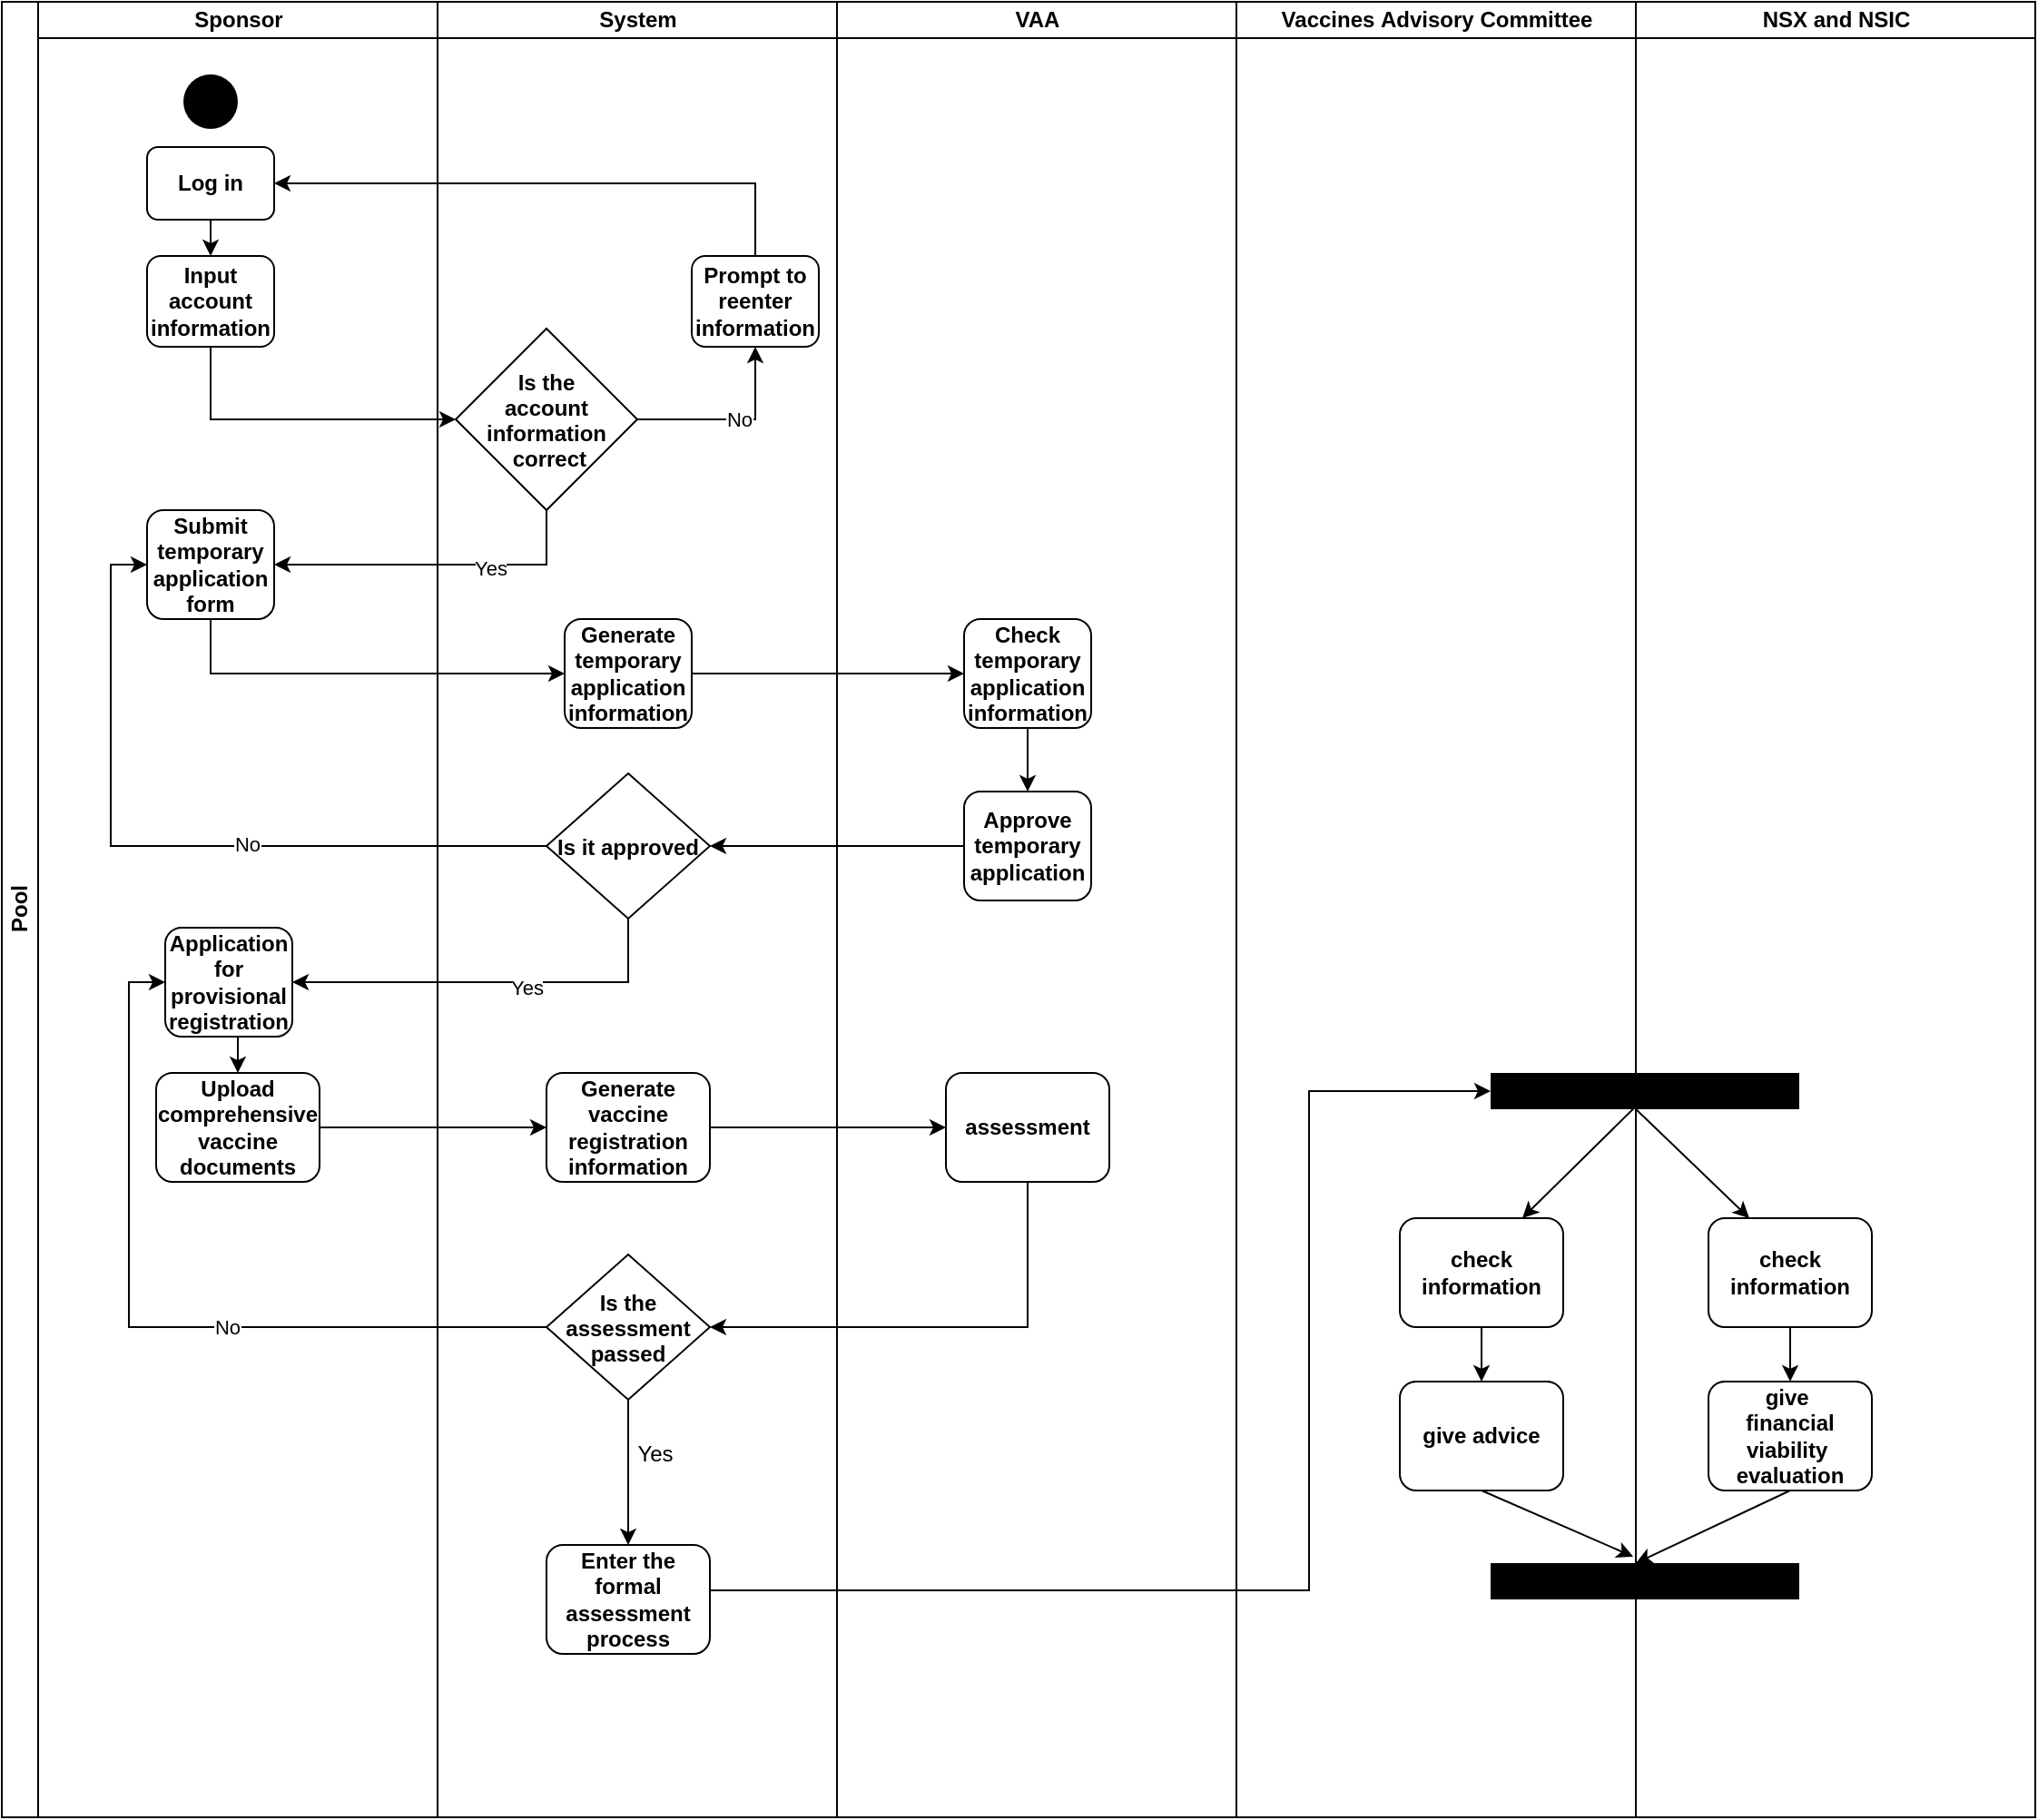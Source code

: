 <mxfile version="14.7.0" type="github">
  <diagram id="prtHgNgQTEPvFCAcTncT" name="Page-1">
    <mxGraphModel dx="2214" dy="1239" grid="1" gridSize="10" guides="1" tooltips="1" connect="1" arrows="1" fold="1" page="1" pageScale="1" pageWidth="827" pageHeight="1169" math="0" shadow="0">
      <root>
        <mxCell id="0" />
        <mxCell id="1" parent="0" />
        <mxCell id="0cfOJmIWYBaw7dlhaxRY-5" value="Pool" style="swimlane;html=1;childLayout=stackLayout;resizeParent=1;resizeParentMax=0;startSize=20;horizontal=0;horizontalStack=1;" vertex="1" parent="1">
          <mxGeometry x="20" y="80" width="680" height="1000" as="geometry" />
        </mxCell>
        <mxCell id="0cfOJmIWYBaw7dlhaxRY-6" value="Sponsor" style="swimlane;html=1;startSize=20;" vertex="1" parent="0cfOJmIWYBaw7dlhaxRY-5">
          <mxGeometry x="20" width="220" height="1000" as="geometry" />
        </mxCell>
        <mxCell id="0cfOJmIWYBaw7dlhaxRY-11" value="" style="ellipse;fillColor=#000000;strokeColor=none;" vertex="1" parent="0cfOJmIWYBaw7dlhaxRY-6">
          <mxGeometry x="80" y="40" width="30" height="30" as="geometry" />
        </mxCell>
        <mxCell id="0cfOJmIWYBaw7dlhaxRY-15" style="edgeStyle=orthogonalEdgeStyle;rounded=0;orthogonalLoop=1;jettySize=auto;html=1;exitX=0.5;exitY=1;exitDx=0;exitDy=0;entryX=0.5;entryY=0;entryDx=0;entryDy=0;" edge="1" parent="0cfOJmIWYBaw7dlhaxRY-6" source="0cfOJmIWYBaw7dlhaxRY-12" target="0cfOJmIWYBaw7dlhaxRY-13">
          <mxGeometry relative="1" as="geometry" />
        </mxCell>
        <mxCell id="0cfOJmIWYBaw7dlhaxRY-12" value="&lt;b&gt;Log in&lt;/b&gt;" style="rounded=1;whiteSpace=wrap;html=1;" vertex="1" parent="0cfOJmIWYBaw7dlhaxRY-6">
          <mxGeometry x="60" y="80" width="70" height="40" as="geometry" />
        </mxCell>
        <mxCell id="0cfOJmIWYBaw7dlhaxRY-13" value="Input account information" style="rounded=1;whiteSpace=wrap;html=1;fontStyle=1" vertex="1" parent="0cfOJmIWYBaw7dlhaxRY-6">
          <mxGeometry x="60" y="140" width="70" height="50" as="geometry" />
        </mxCell>
        <mxCell id="0cfOJmIWYBaw7dlhaxRY-25" value="Submit temporary application form" style="rounded=1;whiteSpace=wrap;html=1;fontStyle=1" vertex="1" parent="0cfOJmIWYBaw7dlhaxRY-6">
          <mxGeometry x="60" y="280" width="70" height="60" as="geometry" />
        </mxCell>
        <mxCell id="0cfOJmIWYBaw7dlhaxRY-44" style="edgeStyle=orthogonalEdgeStyle;rounded=0;orthogonalLoop=1;jettySize=auto;html=1;exitX=0.5;exitY=1;exitDx=0;exitDy=0;entryX=0.5;entryY=0;entryDx=0;entryDy=0;" edge="1" parent="0cfOJmIWYBaw7dlhaxRY-6" source="0cfOJmIWYBaw7dlhaxRY-38" target="0cfOJmIWYBaw7dlhaxRY-41">
          <mxGeometry relative="1" as="geometry" />
        </mxCell>
        <mxCell id="0cfOJmIWYBaw7dlhaxRY-38" value="Application for provisional registration" style="rounded=1;whiteSpace=wrap;html=1;fontStyle=1" vertex="1" parent="0cfOJmIWYBaw7dlhaxRY-6">
          <mxGeometry x="70" y="510" width="70" height="60" as="geometry" />
        </mxCell>
        <mxCell id="0cfOJmIWYBaw7dlhaxRY-41" value="Upload comprehensive vaccine documents" style="rounded=1;whiteSpace=wrap;html=1;fontStyle=1" vertex="1" parent="0cfOJmIWYBaw7dlhaxRY-6">
          <mxGeometry x="65" y="590" width="90" height="60" as="geometry" />
        </mxCell>
        <mxCell id="0cfOJmIWYBaw7dlhaxRY-7" value="System" style="swimlane;html=1;startSize=20;" vertex="1" parent="0cfOJmIWYBaw7dlhaxRY-5">
          <mxGeometry x="240" width="220" height="1000" as="geometry" />
        </mxCell>
        <mxCell id="0cfOJmIWYBaw7dlhaxRY-22" style="edgeStyle=orthogonalEdgeStyle;rounded=0;orthogonalLoop=1;jettySize=auto;html=1;exitX=1;exitY=0.5;exitDx=0;exitDy=0;entryX=0.5;entryY=1;entryDx=0;entryDy=0;" edge="1" parent="0cfOJmIWYBaw7dlhaxRY-7" source="0cfOJmIWYBaw7dlhaxRY-16" target="0cfOJmIWYBaw7dlhaxRY-18">
          <mxGeometry relative="1" as="geometry" />
        </mxCell>
        <mxCell id="0cfOJmIWYBaw7dlhaxRY-23" value="No" style="edgeLabel;html=1;align=center;verticalAlign=middle;resizable=0;points=[];" vertex="1" connectable="0" parent="0cfOJmIWYBaw7dlhaxRY-22">
          <mxGeometry x="0.059" relative="1" as="geometry">
            <mxPoint as="offset" />
          </mxGeometry>
        </mxCell>
        <mxCell id="0cfOJmIWYBaw7dlhaxRY-16" value="Is the &#xa;account &#xa;information&#xa; correct" style="rhombus;fontStyle=1" vertex="1" parent="0cfOJmIWYBaw7dlhaxRY-7">
          <mxGeometry x="10" y="180" width="100" height="100" as="geometry" />
        </mxCell>
        <mxCell id="0cfOJmIWYBaw7dlhaxRY-18" value="Prompt to reenter information" style="rounded=1;whiteSpace=wrap;html=1;fontStyle=1" vertex="1" parent="0cfOJmIWYBaw7dlhaxRY-7">
          <mxGeometry x="140" y="140" width="70" height="50" as="geometry" />
        </mxCell>
        <mxCell id="0cfOJmIWYBaw7dlhaxRY-28" value="Generate temporary application information" style="rounded=1;whiteSpace=wrap;html=1;fontStyle=1" vertex="1" parent="0cfOJmIWYBaw7dlhaxRY-7">
          <mxGeometry x="70" y="340" width="70" height="60" as="geometry" />
        </mxCell>
        <mxCell id="0cfOJmIWYBaw7dlhaxRY-34" value="Is it approved" style="rhombus;fontStyle=1" vertex="1" parent="0cfOJmIWYBaw7dlhaxRY-7">
          <mxGeometry x="60" y="425" width="90" height="80" as="geometry" />
        </mxCell>
        <mxCell id="0cfOJmIWYBaw7dlhaxRY-42" value="Generate vaccine registration information" style="rounded=1;whiteSpace=wrap;html=1;fontStyle=1" vertex="1" parent="0cfOJmIWYBaw7dlhaxRY-7">
          <mxGeometry x="60" y="590" width="90" height="60" as="geometry" />
        </mxCell>
        <mxCell id="0cfOJmIWYBaw7dlhaxRY-56" style="edgeStyle=orthogonalEdgeStyle;rounded=0;orthogonalLoop=1;jettySize=auto;html=1;exitX=0.5;exitY=1;exitDx=0;exitDy=0;entryX=0.5;entryY=0;entryDx=0;entryDy=0;" edge="1" parent="0cfOJmIWYBaw7dlhaxRY-7" source="0cfOJmIWYBaw7dlhaxRY-47" target="0cfOJmIWYBaw7dlhaxRY-51">
          <mxGeometry relative="1" as="geometry">
            <Array as="points">
              <mxPoint x="105" y="800" />
              <mxPoint x="105" y="800" />
            </Array>
          </mxGeometry>
        </mxCell>
        <mxCell id="0cfOJmIWYBaw7dlhaxRY-47" value="Is the &#xa;assessment &#xa;passed" style="rhombus;fontStyle=1" vertex="1" parent="0cfOJmIWYBaw7dlhaxRY-7">
          <mxGeometry x="60" y="690" width="90" height="80" as="geometry" />
        </mxCell>
        <mxCell id="0cfOJmIWYBaw7dlhaxRY-51" value="Enter the formal assessment process" style="rounded=1;whiteSpace=wrap;html=1;fontStyle=1" vertex="1" parent="0cfOJmIWYBaw7dlhaxRY-7">
          <mxGeometry x="60" y="850" width="90" height="60" as="geometry" />
        </mxCell>
        <mxCell id="0cfOJmIWYBaw7dlhaxRY-17" style="edgeStyle=orthogonalEdgeStyle;rounded=0;orthogonalLoop=1;jettySize=auto;html=1;exitX=0.5;exitY=1;exitDx=0;exitDy=0;" edge="1" parent="0cfOJmIWYBaw7dlhaxRY-5" source="0cfOJmIWYBaw7dlhaxRY-13" target="0cfOJmIWYBaw7dlhaxRY-16">
          <mxGeometry relative="1" as="geometry" />
        </mxCell>
        <mxCell id="0cfOJmIWYBaw7dlhaxRY-24" style="edgeStyle=orthogonalEdgeStyle;rounded=0;orthogonalLoop=1;jettySize=auto;html=1;exitX=0.5;exitY=0;exitDx=0;exitDy=0;entryX=1;entryY=0.5;entryDx=0;entryDy=0;" edge="1" parent="0cfOJmIWYBaw7dlhaxRY-5" source="0cfOJmIWYBaw7dlhaxRY-18" target="0cfOJmIWYBaw7dlhaxRY-12">
          <mxGeometry relative="1" as="geometry" />
        </mxCell>
        <mxCell id="0cfOJmIWYBaw7dlhaxRY-26" style="edgeStyle=orthogonalEdgeStyle;rounded=0;orthogonalLoop=1;jettySize=auto;html=1;exitX=0.5;exitY=1;exitDx=0;exitDy=0;entryX=1;entryY=0.5;entryDx=0;entryDy=0;" edge="1" parent="0cfOJmIWYBaw7dlhaxRY-5" source="0cfOJmIWYBaw7dlhaxRY-16" target="0cfOJmIWYBaw7dlhaxRY-25">
          <mxGeometry relative="1" as="geometry" />
        </mxCell>
        <mxCell id="0cfOJmIWYBaw7dlhaxRY-27" value="Yes" style="edgeLabel;html=1;align=center;verticalAlign=middle;resizable=0;points=[];" vertex="1" connectable="0" parent="0cfOJmIWYBaw7dlhaxRY-26">
          <mxGeometry x="-0.318" y="2" relative="1" as="geometry">
            <mxPoint as="offset" />
          </mxGeometry>
        </mxCell>
        <mxCell id="0cfOJmIWYBaw7dlhaxRY-30" style="edgeStyle=orthogonalEdgeStyle;rounded=0;orthogonalLoop=1;jettySize=auto;html=1;exitX=0.5;exitY=1;exitDx=0;exitDy=0;entryX=0;entryY=0.5;entryDx=0;entryDy=0;" edge="1" parent="0cfOJmIWYBaw7dlhaxRY-5" source="0cfOJmIWYBaw7dlhaxRY-25" target="0cfOJmIWYBaw7dlhaxRY-28">
          <mxGeometry relative="1" as="geometry" />
        </mxCell>
        <mxCell id="0cfOJmIWYBaw7dlhaxRY-31" style="edgeStyle=orthogonalEdgeStyle;rounded=0;orthogonalLoop=1;jettySize=auto;html=1;exitX=1;exitY=0.5;exitDx=0;exitDy=0;entryX=0;entryY=0.5;entryDx=0;entryDy=0;" edge="1" parent="0cfOJmIWYBaw7dlhaxRY-5" source="0cfOJmIWYBaw7dlhaxRY-28" target="0cfOJmIWYBaw7dlhaxRY-29">
          <mxGeometry relative="1" as="geometry" />
        </mxCell>
        <mxCell id="0cfOJmIWYBaw7dlhaxRY-35" style="edgeStyle=orthogonalEdgeStyle;rounded=0;orthogonalLoop=1;jettySize=auto;html=1;exitX=0;exitY=0.5;exitDx=0;exitDy=0;entryX=1;entryY=0.5;entryDx=0;entryDy=0;" edge="1" parent="0cfOJmIWYBaw7dlhaxRY-5" source="0cfOJmIWYBaw7dlhaxRY-32" target="0cfOJmIWYBaw7dlhaxRY-34">
          <mxGeometry relative="1" as="geometry" />
        </mxCell>
        <mxCell id="0cfOJmIWYBaw7dlhaxRY-36" style="edgeStyle=orthogonalEdgeStyle;rounded=0;orthogonalLoop=1;jettySize=auto;html=1;exitX=0;exitY=0.5;exitDx=0;exitDy=0;entryX=0;entryY=0.5;entryDx=0;entryDy=0;" edge="1" parent="0cfOJmIWYBaw7dlhaxRY-5" source="0cfOJmIWYBaw7dlhaxRY-34" target="0cfOJmIWYBaw7dlhaxRY-25">
          <mxGeometry relative="1" as="geometry" />
        </mxCell>
        <mxCell id="0cfOJmIWYBaw7dlhaxRY-37" value="No" style="edgeLabel;html=1;align=center;verticalAlign=middle;resizable=0;points=[];" vertex="1" connectable="0" parent="0cfOJmIWYBaw7dlhaxRY-36">
          <mxGeometry x="-0.203" y="-1" relative="1" as="geometry">
            <mxPoint as="offset" />
          </mxGeometry>
        </mxCell>
        <mxCell id="0cfOJmIWYBaw7dlhaxRY-39" style="edgeStyle=orthogonalEdgeStyle;rounded=0;orthogonalLoop=1;jettySize=auto;html=1;exitX=0.5;exitY=1;exitDx=0;exitDy=0;entryX=1;entryY=0.5;entryDx=0;entryDy=0;" edge="1" parent="0cfOJmIWYBaw7dlhaxRY-5" source="0cfOJmIWYBaw7dlhaxRY-34" target="0cfOJmIWYBaw7dlhaxRY-38">
          <mxGeometry relative="1" as="geometry" />
        </mxCell>
        <mxCell id="0cfOJmIWYBaw7dlhaxRY-40" value="Yes" style="edgeLabel;html=1;align=center;verticalAlign=middle;resizable=0;points=[];" vertex="1" connectable="0" parent="0cfOJmIWYBaw7dlhaxRY-39">
          <mxGeometry x="-0.17" y="3" relative="1" as="geometry">
            <mxPoint as="offset" />
          </mxGeometry>
        </mxCell>
        <mxCell id="0cfOJmIWYBaw7dlhaxRY-8" value="VAA" style="swimlane;html=1;startSize=20;" vertex="1" parent="0cfOJmIWYBaw7dlhaxRY-5">
          <mxGeometry x="460" width="220" height="1000" as="geometry" />
        </mxCell>
        <mxCell id="0cfOJmIWYBaw7dlhaxRY-33" style="edgeStyle=orthogonalEdgeStyle;rounded=0;orthogonalLoop=1;jettySize=auto;html=1;exitX=0.5;exitY=1;exitDx=0;exitDy=0;entryX=0.5;entryY=0;entryDx=0;entryDy=0;" edge="1" parent="0cfOJmIWYBaw7dlhaxRY-8" source="0cfOJmIWYBaw7dlhaxRY-29" target="0cfOJmIWYBaw7dlhaxRY-32">
          <mxGeometry relative="1" as="geometry" />
        </mxCell>
        <mxCell id="0cfOJmIWYBaw7dlhaxRY-29" value="Check temporary application information" style="rounded=1;whiteSpace=wrap;html=1;fontStyle=1" vertex="1" parent="0cfOJmIWYBaw7dlhaxRY-8">
          <mxGeometry x="70" y="340" width="70" height="60" as="geometry" />
        </mxCell>
        <mxCell id="0cfOJmIWYBaw7dlhaxRY-32" value="Approve temporary application" style="rounded=1;whiteSpace=wrap;html=1;fontStyle=1" vertex="1" parent="0cfOJmIWYBaw7dlhaxRY-8">
          <mxGeometry x="70" y="435" width="70" height="60" as="geometry" />
        </mxCell>
        <mxCell id="0cfOJmIWYBaw7dlhaxRY-43" value="assessment" style="rounded=1;whiteSpace=wrap;html=1;fontStyle=1" vertex="1" parent="0cfOJmIWYBaw7dlhaxRY-8">
          <mxGeometry x="60" y="590" width="90" height="60" as="geometry" />
        </mxCell>
        <mxCell id="0cfOJmIWYBaw7dlhaxRY-45" style="edgeStyle=orthogonalEdgeStyle;rounded=0;orthogonalLoop=1;jettySize=auto;html=1;exitX=1;exitY=0.5;exitDx=0;exitDy=0;entryX=0;entryY=0.5;entryDx=0;entryDy=0;" edge="1" parent="0cfOJmIWYBaw7dlhaxRY-5" source="0cfOJmIWYBaw7dlhaxRY-41" target="0cfOJmIWYBaw7dlhaxRY-42">
          <mxGeometry relative="1" as="geometry" />
        </mxCell>
        <mxCell id="0cfOJmIWYBaw7dlhaxRY-46" style="edgeStyle=orthogonalEdgeStyle;rounded=0;orthogonalLoop=1;jettySize=auto;html=1;exitX=1;exitY=0.5;exitDx=0;exitDy=0;entryX=0;entryY=0.5;entryDx=0;entryDy=0;" edge="1" parent="0cfOJmIWYBaw7dlhaxRY-5" source="0cfOJmIWYBaw7dlhaxRY-42" target="0cfOJmIWYBaw7dlhaxRY-43">
          <mxGeometry relative="1" as="geometry" />
        </mxCell>
        <mxCell id="0cfOJmIWYBaw7dlhaxRY-48" style="edgeStyle=orthogonalEdgeStyle;rounded=0;orthogonalLoop=1;jettySize=auto;html=1;exitX=0.5;exitY=1;exitDx=0;exitDy=0;entryX=1;entryY=0.5;entryDx=0;entryDy=0;" edge="1" parent="0cfOJmIWYBaw7dlhaxRY-5" source="0cfOJmIWYBaw7dlhaxRY-43" target="0cfOJmIWYBaw7dlhaxRY-47">
          <mxGeometry relative="1" as="geometry" />
        </mxCell>
        <mxCell id="0cfOJmIWYBaw7dlhaxRY-49" style="edgeStyle=orthogonalEdgeStyle;rounded=0;orthogonalLoop=1;jettySize=auto;html=1;exitX=0;exitY=0.5;exitDx=0;exitDy=0;entryX=0;entryY=0.5;entryDx=0;entryDy=0;" edge="1" parent="0cfOJmIWYBaw7dlhaxRY-5" source="0cfOJmIWYBaw7dlhaxRY-47" target="0cfOJmIWYBaw7dlhaxRY-38">
          <mxGeometry relative="1" as="geometry" />
        </mxCell>
        <mxCell id="0cfOJmIWYBaw7dlhaxRY-50" value="No" style="edgeLabel;html=1;align=center;verticalAlign=middle;resizable=0;points=[];" vertex="1" connectable="0" parent="0cfOJmIWYBaw7dlhaxRY-49">
          <mxGeometry x="-0.196" y="4" relative="1" as="geometry">
            <mxPoint x="1" y="-4" as="offset" />
          </mxGeometry>
        </mxCell>
        <mxCell id="0cfOJmIWYBaw7dlhaxRY-9" value="Vaccines&amp;nbsp;Advisory&amp;nbsp;Committee" style="swimlane;html=1;startSize=20;" vertex="1" parent="1">
          <mxGeometry x="700" y="80" width="220" height="1000" as="geometry" />
        </mxCell>
        <mxCell id="0cfOJmIWYBaw7dlhaxRY-69" style="edgeStyle=none;rounded=0;orthogonalLoop=1;jettySize=auto;html=1;exitX=0.5;exitY=1;exitDx=0;exitDy=0;entryX=0.5;entryY=0;entryDx=0;entryDy=0;endArrow=classic;endFill=1;" edge="1" parent="0cfOJmIWYBaw7dlhaxRY-9" source="0cfOJmIWYBaw7dlhaxRY-59" target="0cfOJmIWYBaw7dlhaxRY-67">
          <mxGeometry relative="1" as="geometry" />
        </mxCell>
        <mxCell id="0cfOJmIWYBaw7dlhaxRY-59" value="check information" style="rounded=1;whiteSpace=wrap;html=1;fontStyle=1" vertex="1" parent="0cfOJmIWYBaw7dlhaxRY-9">
          <mxGeometry x="90" y="670" width="90" height="60" as="geometry" />
        </mxCell>
        <mxCell id="0cfOJmIWYBaw7dlhaxRY-67" value="give advice" style="rounded=1;whiteSpace=wrap;html=1;fontStyle=1" vertex="1" parent="0cfOJmIWYBaw7dlhaxRY-9">
          <mxGeometry x="90" y="760" width="90" height="60" as="geometry" />
        </mxCell>
        <mxCell id="0cfOJmIWYBaw7dlhaxRY-63" style="edgeStyle=none;rounded=0;orthogonalLoop=1;jettySize=auto;html=1;entryX=0.75;entryY=0;entryDx=0;entryDy=0;endArrow=classic;endFill=1;" edge="1" parent="1" source="0cfOJmIWYBaw7dlhaxRY-10" target="0cfOJmIWYBaw7dlhaxRY-59">
          <mxGeometry relative="1" as="geometry" />
        </mxCell>
        <mxCell id="0cfOJmIWYBaw7dlhaxRY-10" value="NSX and NSIC" style="swimlane;html=1;startSize=20;" vertex="1" parent="1">
          <mxGeometry x="920" y="80" width="220" height="1000" as="geometry" />
        </mxCell>
        <mxCell id="0cfOJmIWYBaw7dlhaxRY-54" value="" style="fontStyle=0;labelPosition=right;verticalLabelPosition=middle;align=left;verticalAlign=middle;spacingLeft=2;html=1;points=[[0,0.5],[1,0.5]];fillColor=#000000;strokeColor=none;" vertex="1" parent="0cfOJmIWYBaw7dlhaxRY-10">
          <mxGeometry x="-80" y="590" width="170" height="20" as="geometry" />
        </mxCell>
        <mxCell id="0cfOJmIWYBaw7dlhaxRY-70" style="edgeStyle=none;rounded=0;orthogonalLoop=1;jettySize=auto;html=1;exitX=0.5;exitY=1;exitDx=0;exitDy=0;entryX=0.5;entryY=0;entryDx=0;entryDy=0;endArrow=classic;endFill=1;" edge="1" parent="0cfOJmIWYBaw7dlhaxRY-10" source="0cfOJmIWYBaw7dlhaxRY-60" target="0cfOJmIWYBaw7dlhaxRY-68">
          <mxGeometry relative="1" as="geometry" />
        </mxCell>
        <mxCell id="0cfOJmIWYBaw7dlhaxRY-60" value="check information" style="rounded=1;whiteSpace=wrap;html=1;fontStyle=1" vertex="1" parent="0cfOJmIWYBaw7dlhaxRY-10">
          <mxGeometry x="40" y="670" width="90" height="60" as="geometry" />
        </mxCell>
        <mxCell id="0cfOJmIWYBaw7dlhaxRY-64" style="edgeStyle=none;rounded=0;orthogonalLoop=1;jettySize=auto;html=1;entryX=0.25;entryY=0;entryDx=0;entryDy=0;endArrow=classic;endFill=1;exitX=0.471;exitY=1;exitDx=0;exitDy=0;exitPerimeter=0;" edge="1" parent="0cfOJmIWYBaw7dlhaxRY-10" source="0cfOJmIWYBaw7dlhaxRY-54" target="0cfOJmIWYBaw7dlhaxRY-60">
          <mxGeometry relative="1" as="geometry">
            <mxPoint x="10" y="618.406" as="sourcePoint" />
            <mxPoint x="-52.5" y="680" as="targetPoint" />
          </mxGeometry>
        </mxCell>
        <mxCell id="0cfOJmIWYBaw7dlhaxRY-73" style="edgeStyle=none;rounded=0;orthogonalLoop=1;jettySize=auto;html=1;exitX=0.5;exitY=1;exitDx=0;exitDy=0;endArrow=classic;endFill=1;" edge="1" parent="0cfOJmIWYBaw7dlhaxRY-10" source="0cfOJmIWYBaw7dlhaxRY-68">
          <mxGeometry relative="1" as="geometry">
            <mxPoint y="860" as="targetPoint" />
          </mxGeometry>
        </mxCell>
        <mxCell id="0cfOJmIWYBaw7dlhaxRY-68" value="give&amp;nbsp;&lt;br&gt;financial viability&amp;nbsp;&lt;br&gt;evaluation" style="rounded=1;whiteSpace=wrap;html=1;fontStyle=1" vertex="1" parent="0cfOJmIWYBaw7dlhaxRY-10">
          <mxGeometry x="40" y="760" width="90" height="60" as="geometry" />
        </mxCell>
        <mxCell id="0cfOJmIWYBaw7dlhaxRY-71" value="" style="fontStyle=0;labelPosition=right;verticalLabelPosition=middle;align=left;verticalAlign=middle;spacingLeft=2;html=1;points=[[0,0.5],[1,0.5]];fillColor=#000000;strokeColor=none;" vertex="1" parent="0cfOJmIWYBaw7dlhaxRY-10">
          <mxGeometry x="-80" y="860" width="170" height="20" as="geometry" />
        </mxCell>
        <mxCell id="0cfOJmIWYBaw7dlhaxRY-57" value="Yes" style="text;html=1;strokeColor=none;fillColor=none;align=center;verticalAlign=middle;whiteSpace=wrap;rounded=0;" vertex="1" parent="1">
          <mxGeometry x="360" y="870" width="40" height="20" as="geometry" />
        </mxCell>
        <mxCell id="0cfOJmIWYBaw7dlhaxRY-58" style="edgeStyle=orthogonalEdgeStyle;rounded=0;orthogonalLoop=1;jettySize=auto;html=1;exitX=1;exitY=0.5;exitDx=0;exitDy=0;entryX=0;entryY=0.5;entryDx=0;entryDy=0;" edge="1" parent="1" source="0cfOJmIWYBaw7dlhaxRY-51" target="0cfOJmIWYBaw7dlhaxRY-54">
          <mxGeometry relative="1" as="geometry">
            <Array as="points">
              <mxPoint x="740" y="955" />
              <mxPoint x="740" y="680" />
            </Array>
          </mxGeometry>
        </mxCell>
        <mxCell id="0cfOJmIWYBaw7dlhaxRY-72" style="edgeStyle=none;rounded=0;orthogonalLoop=1;jettySize=auto;html=1;exitX=0.5;exitY=1;exitDx=0;exitDy=0;entryX=0.462;entryY=-0.179;entryDx=0;entryDy=0;entryPerimeter=0;endArrow=classic;endFill=1;" edge="1" parent="1" source="0cfOJmIWYBaw7dlhaxRY-67" target="0cfOJmIWYBaw7dlhaxRY-71">
          <mxGeometry relative="1" as="geometry" />
        </mxCell>
      </root>
    </mxGraphModel>
  </diagram>
</mxfile>
